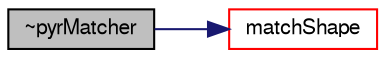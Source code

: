 digraph "~pyrMatcher"
{
  bgcolor="transparent";
  edge [fontname="FreeSans",fontsize="10",labelfontname="FreeSans",labelfontsize="10"];
  node [fontname="FreeSans",fontsize="10",shape=record];
  rankdir="LR";
  Node2 [label="~pyrMatcher",height=0.2,width=0.4,color="black", fillcolor="grey75", style="filled", fontcolor="black"];
  Node2 -> Node3 [color="midnightblue",fontsize="10",style="solid",fontname="FreeSans"];
  Node3 [label="matchShape",height=0.2,width=0.4,color="red",URL="$a27182.html#a1f0feccca7c36016d7745d9f9d196b6d",tooltip="Low level shape recognition. Return true if matches. "];
}

